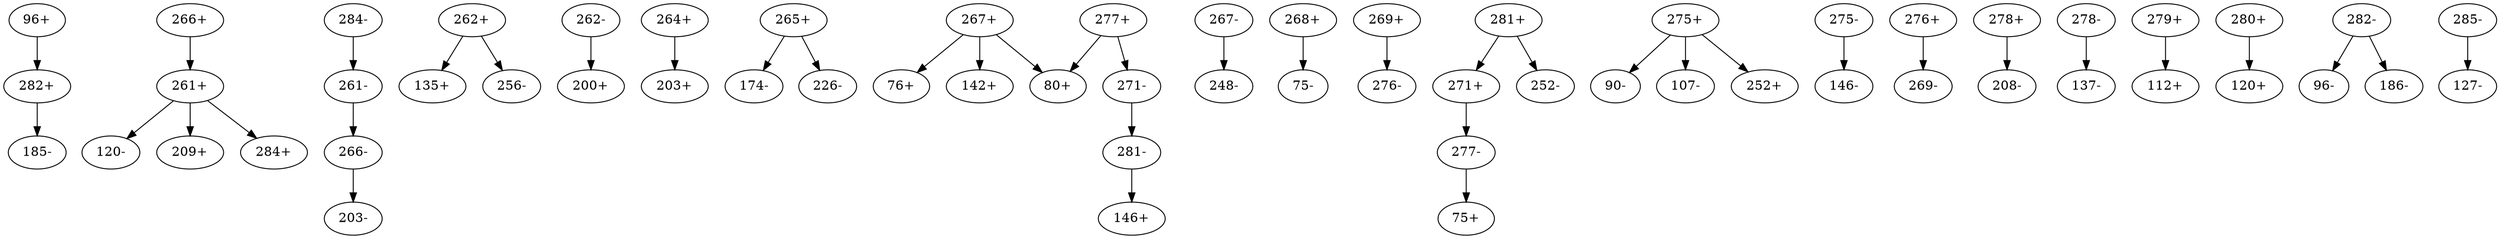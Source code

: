 digraph dist {
graph [k=37 s=2000 n=10]
"96+" -> "282+" [d=7 e=3.7 n=32]
"261+" -> "120-" [d=32 e=2.9 n=51]
"261+" -> "209+" [d=-30 e=4.1 n=26]
"261+" -> "284+" [d=-12343 e=6.6 n=10]
"261-" -> "266-" [d=-163 e=2.0 n=111]
"262+" -> "135+" [d=54 e=3.4 n=37]
"262+" -> "256-" [d=-37 e=2.1 n=97]
"262-" -> "200+" [d=-12 e=3.7 n=32]
"264+" -> "203+" [d=-35 e=2.0 n=107]
"265+" -> "174-" [d=7 e=3.1 n=44]
"265+" -> "226-" [d=-12 e=4.6 n=20]
"266+" -> "261+" [d=-163 e=2.0 n=111]
"266-" -> "203-" [d=-23 e=4.6 n=20]
"267+" -> "76+" [d=-18 e=4.1 n=26]
"267+" -> "80+" [d=73 e=5.4 n=15]
"267+" -> "142+" [d=27 e=3.9 n=28]
"267-" -> "248-" [d=-42 e=1.9 n=126]
"268+" -> "75-" [d=-35 e=2.3 n=81]
"269+" -> "276-" [d=-51 e=4.5 n=21]
"271+" -> "277-" [d=-22 e=2.1 n=98]
"271-" -> "281-" [d=-70 e=1.8 n=132]
"275+" -> "90-" [d=-3665 e=6.6 n=10]
"275+" -> "107-" [d=-3635 e=3.8 n=30]
"275+" -> "252+" [d=-37 e=2.2 n=90]
"275-" -> "146-" [d=-3600 e=4.9 n=18]
"276+" -> "269-" [d=-51 e=4.5 n=21]
"277+" -> "80+" [d=-1341 e=6.6 n=10]
"277+" -> "271-" [d=-22 e=2.1 n=98]
"277-" -> "75+" [d=-38 e=2.4 n=76]
"278+" -> "208-" [d=-33 e=3.5 n=36]
"278-" -> "137-" [d=38 e=4.2 n=25]
"279+" -> "112+" [d=-20 e=3.1 n=44]
"280+" -> "120+" [d=-33 e=2.0 n=107]
"281+" -> "252-" [d=-9562 e=6.3 n=11]
"281+" -> "271+" [d=-70 e=1.8 n=132]
"281-" -> "146+" [d=-3520 e=4.2 n=24]
"282+" -> "185-" [d=-5684 e=6.3 n=11]
"282-" -> "96-" [d=7 e=3.7 n=32]
"282-" -> "186-" [d=-139 e=6.6 n=10]
"284-" -> "261-" [d=-12343 e=6.6 n=10]
"285-" -> "127-" [d=-12179 e=6.3 n=11]
}
